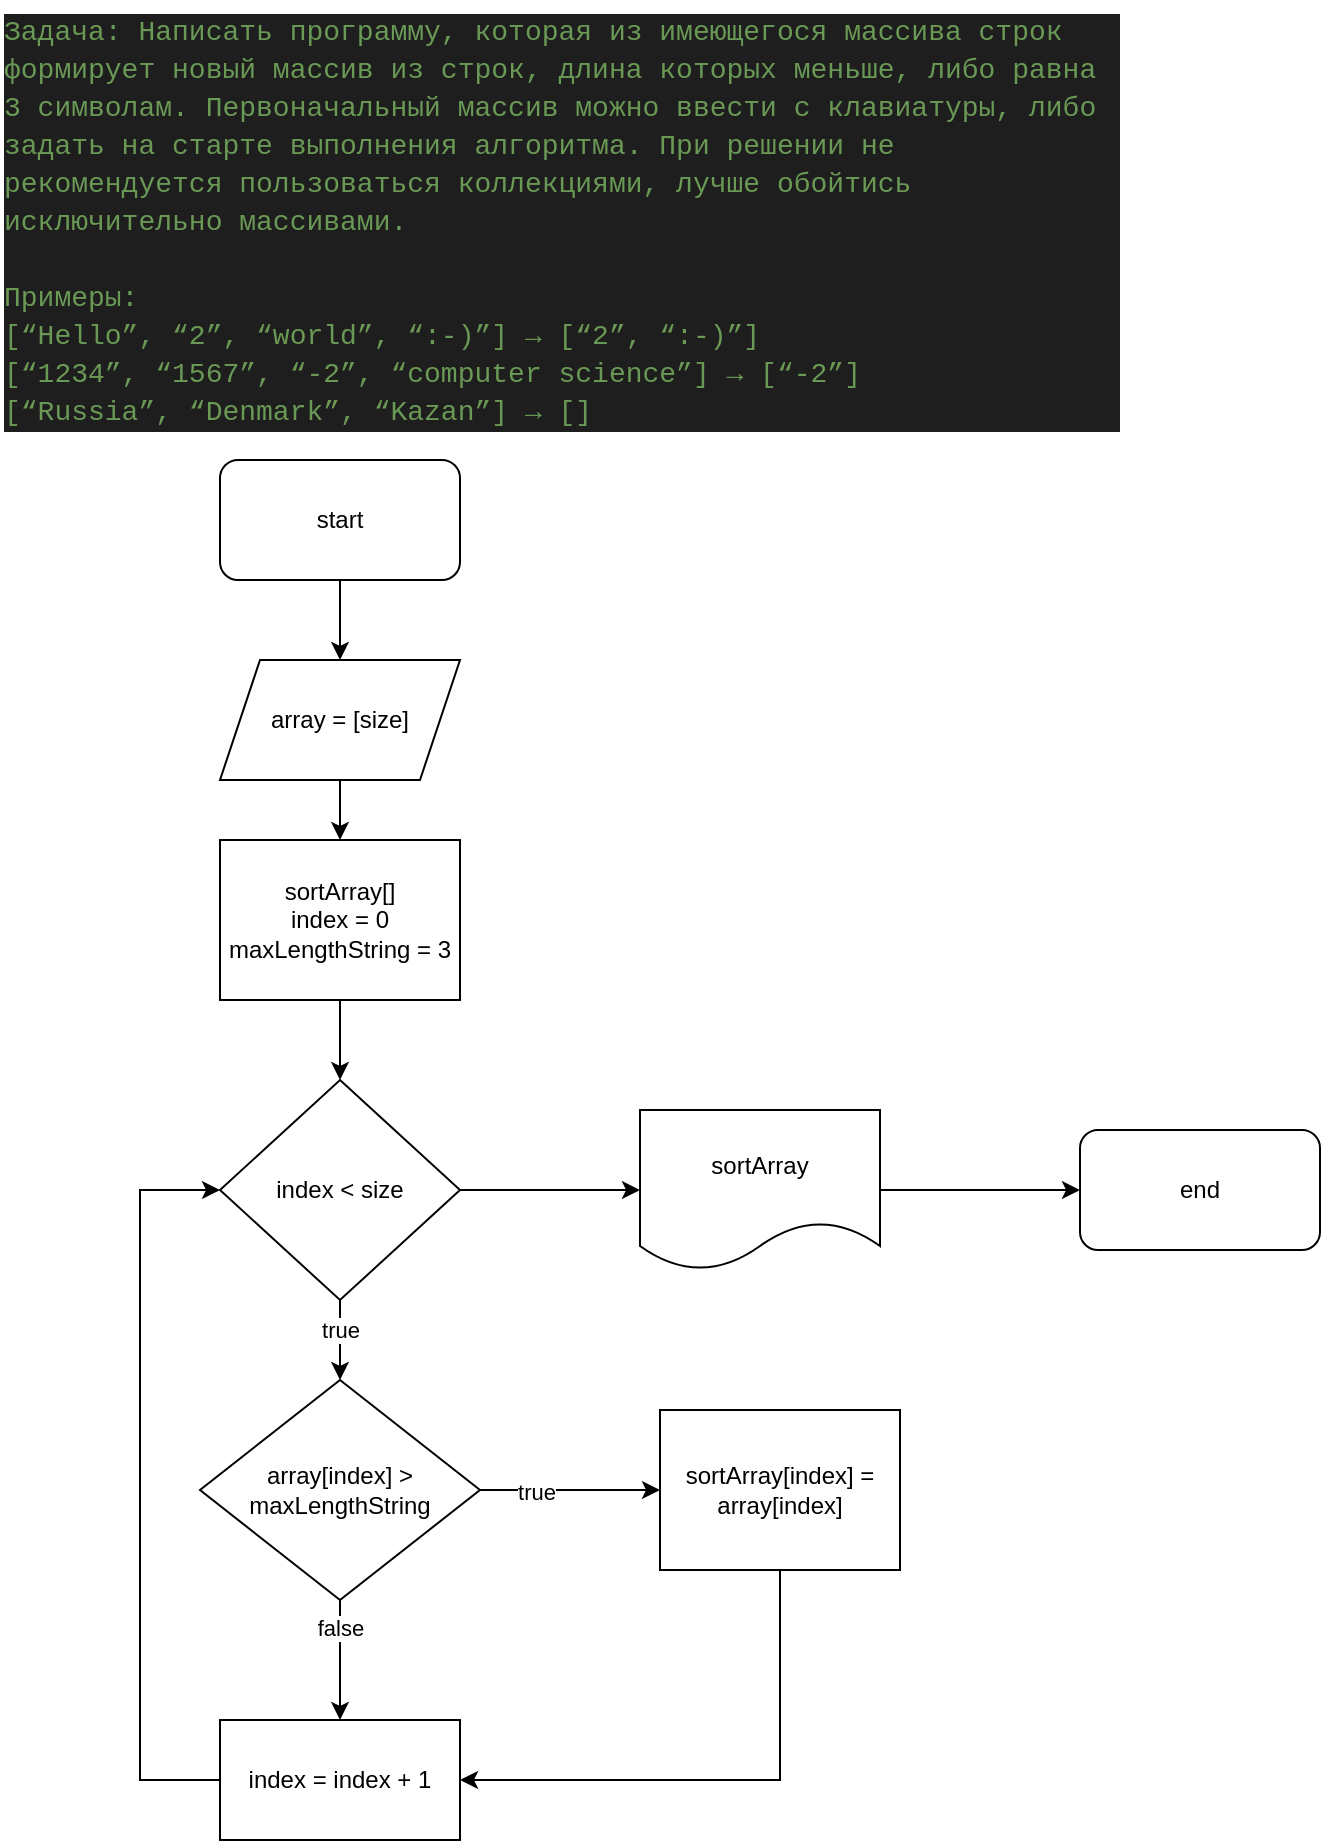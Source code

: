 <mxfile>
    <diagram id="3hc60_paNt1_Trak1esO" name="Page-1">
        <mxGraphModel dx="1125" dy="736" grid="1" gridSize="10" guides="1" tooltips="1" connect="1" arrows="1" fold="1" page="1" pageScale="1" pageWidth="850" pageHeight="1100" math="0" shadow="0">
            <root>
                <mxCell id="0"/>
                <mxCell id="1" parent="0"/>
                <mxCell id="7" value="&lt;div style=&quot;color: rgb(212, 212, 212); background-color: rgb(30, 30, 30); font-family: Consolas, &amp;quot;Courier New&amp;quot;, monospace; font-weight: normal; font-size: 14px; line-height: 19px;&quot;&gt;&lt;div&gt;&lt;span style=&quot;color: #6a9955;&quot;&gt;Задача: Написать программу, которая из имеющегося массива строк формирует новый массив из строк, длина которых меньше, либо равна 3 символам. Первоначальный массив можно ввести с клавиатуры, либо задать на старте выполнения алгоритма. При решении не рекомендуется пользоваться коллекциями, лучше обойтись исключительно массивами.&lt;/span&gt;&lt;/div&gt;&lt;br&gt;&lt;div&gt;&lt;span style=&quot;color: #6a9955;&quot;&gt;Примеры:&lt;/span&gt;&lt;/div&gt;&lt;div&gt;&lt;span style=&quot;color: #6a9955;&quot;&gt;[“Hello”, “2”, “world”, “:-)”] → [“2”, “:-)”]&lt;/span&gt;&lt;/div&gt;&lt;div&gt;&lt;span style=&quot;color: #6a9955;&quot;&gt;[“1234”, “1567”, “-2”, “computer science”] → [“-2”]&lt;/span&gt;&lt;/div&gt;&lt;div&gt;&lt;span style=&quot;color: #6a9955;&quot;&gt;[“Russia”, “Denmark”, “Kazan”] → [] &lt;/span&gt;&lt;/div&gt;&lt;/div&gt;" style="text;whiteSpace=wrap;html=1;fillColor=none;fillStyle=auto;" parent="1" vertex="1">
                    <mxGeometry x="10" y="10" width="560" height="210" as="geometry"/>
                </mxCell>
                <mxCell id="10" style="edgeStyle=none;html=1;" edge="1" parent="1" source="8" target="9">
                    <mxGeometry relative="1" as="geometry"/>
                </mxCell>
                <mxCell id="8" value="start" style="rounded=1;whiteSpace=wrap;html=1;" vertex="1" parent="1">
                    <mxGeometry x="120" y="240" width="120" height="60" as="geometry"/>
                </mxCell>
                <mxCell id="12" style="edgeStyle=none;html=1;" edge="1" parent="1" source="9" target="11">
                    <mxGeometry relative="1" as="geometry"/>
                </mxCell>
                <mxCell id="9" value="array = [size]" style="shape=parallelogram;perimeter=parallelogramPerimeter;whiteSpace=wrap;html=1;fixedSize=1;" vertex="1" parent="1">
                    <mxGeometry x="120" y="340" width="120" height="60" as="geometry"/>
                </mxCell>
                <mxCell id="14" style="edgeStyle=none;html=1;" edge="1" parent="1" source="11" target="13">
                    <mxGeometry relative="1" as="geometry"/>
                </mxCell>
                <mxCell id="11" value="sortArray[]&lt;br&gt;index = 0&lt;br&gt;maxLengthString = 3" style="rounded=0;whiteSpace=wrap;html=1;" vertex="1" parent="1">
                    <mxGeometry x="120" y="430" width="120" height="80" as="geometry"/>
                </mxCell>
                <mxCell id="17" style="edgeStyle=none;html=1;" edge="1" parent="1" source="13" target="16">
                    <mxGeometry relative="1" as="geometry"/>
                </mxCell>
                <mxCell id="27" value="true" style="edgeLabel;html=1;align=center;verticalAlign=middle;resizable=0;points=[];" vertex="1" connectable="0" parent="17">
                    <mxGeometry x="-0.28" relative="1" as="geometry">
                        <mxPoint as="offset"/>
                    </mxGeometry>
                </mxCell>
                <mxCell id="28" style="edgeStyle=none;rounded=0;html=1;entryX=0;entryY=0.5;entryDx=0;entryDy=0;" edge="1" parent="1" source="13" target="29">
                    <mxGeometry relative="1" as="geometry">
                        <mxPoint x="410" y="605" as="targetPoint"/>
                    </mxGeometry>
                </mxCell>
                <mxCell id="13" value="index &amp;lt; size" style="rhombus;whiteSpace=wrap;html=1;" vertex="1" parent="1">
                    <mxGeometry x="120" y="550" width="120" height="110" as="geometry"/>
                </mxCell>
                <mxCell id="24" style="edgeStyle=none;rounded=0;html=1;entryX=0;entryY=0.5;entryDx=0;entryDy=0;" edge="1" parent="1" source="15" target="13">
                    <mxGeometry relative="1" as="geometry">
                        <Array as="points">
                            <mxPoint x="80" y="900"/>
                            <mxPoint x="80" y="605"/>
                        </Array>
                    </mxGeometry>
                </mxCell>
                <mxCell id="15" value="index = index + 1" style="rounded=0;whiteSpace=wrap;html=1;" vertex="1" parent="1">
                    <mxGeometry x="120" y="870" width="120" height="60" as="geometry"/>
                </mxCell>
                <mxCell id="20" style="edgeStyle=none;html=1;entryX=0;entryY=0.5;entryDx=0;entryDy=0;" edge="1" parent="1" source="16" target="19">
                    <mxGeometry relative="1" as="geometry"/>
                </mxCell>
                <mxCell id="25" value="true" style="edgeLabel;html=1;align=center;verticalAlign=middle;resizable=0;points=[];" vertex="1" connectable="0" parent="20">
                    <mxGeometry x="-0.387" y="-1" relative="1" as="geometry">
                        <mxPoint as="offset"/>
                    </mxGeometry>
                </mxCell>
                <mxCell id="23" style="edgeStyle=none;rounded=0;html=1;" edge="1" parent="1" source="16" target="15">
                    <mxGeometry relative="1" as="geometry"/>
                </mxCell>
                <mxCell id="26" value="false" style="edgeLabel;html=1;align=center;verticalAlign=middle;resizable=0;points=[];" vertex="1" connectable="0" parent="23">
                    <mxGeometry x="-0.548" relative="1" as="geometry">
                        <mxPoint as="offset"/>
                    </mxGeometry>
                </mxCell>
                <mxCell id="16" value="array[index] &amp;gt; maxLengthString" style="rhombus;whiteSpace=wrap;html=1;" vertex="1" parent="1">
                    <mxGeometry x="110" y="700" width="140" height="110" as="geometry"/>
                </mxCell>
                <mxCell id="22" style="edgeStyle=none;rounded=0;html=1;entryX=1;entryY=0.5;entryDx=0;entryDy=0;" edge="1" parent="1" source="19" target="15">
                    <mxGeometry relative="1" as="geometry">
                        <Array as="points">
                            <mxPoint x="400" y="900"/>
                        </Array>
                    </mxGeometry>
                </mxCell>
                <mxCell id="19" value="sortArray[index] = array[index]" style="rounded=0;whiteSpace=wrap;html=1;" vertex="1" parent="1">
                    <mxGeometry x="340" y="715" width="120" height="80" as="geometry"/>
                </mxCell>
                <mxCell id="31" style="edgeStyle=none;rounded=0;html=1;entryX=0;entryY=0.5;entryDx=0;entryDy=0;" edge="1" parent="1" source="29" target="30">
                    <mxGeometry relative="1" as="geometry"/>
                </mxCell>
                <mxCell id="29" value="sortArray" style="shape=document;whiteSpace=wrap;html=1;boundedLbl=1;" vertex="1" parent="1">
                    <mxGeometry x="330" y="565" width="120" height="80" as="geometry"/>
                </mxCell>
                <mxCell id="30" value="end" style="rounded=1;whiteSpace=wrap;html=1;" vertex="1" parent="1">
                    <mxGeometry x="550" y="575" width="120" height="60" as="geometry"/>
                </mxCell>
            </root>
        </mxGraphModel>
    </diagram>
</mxfile>